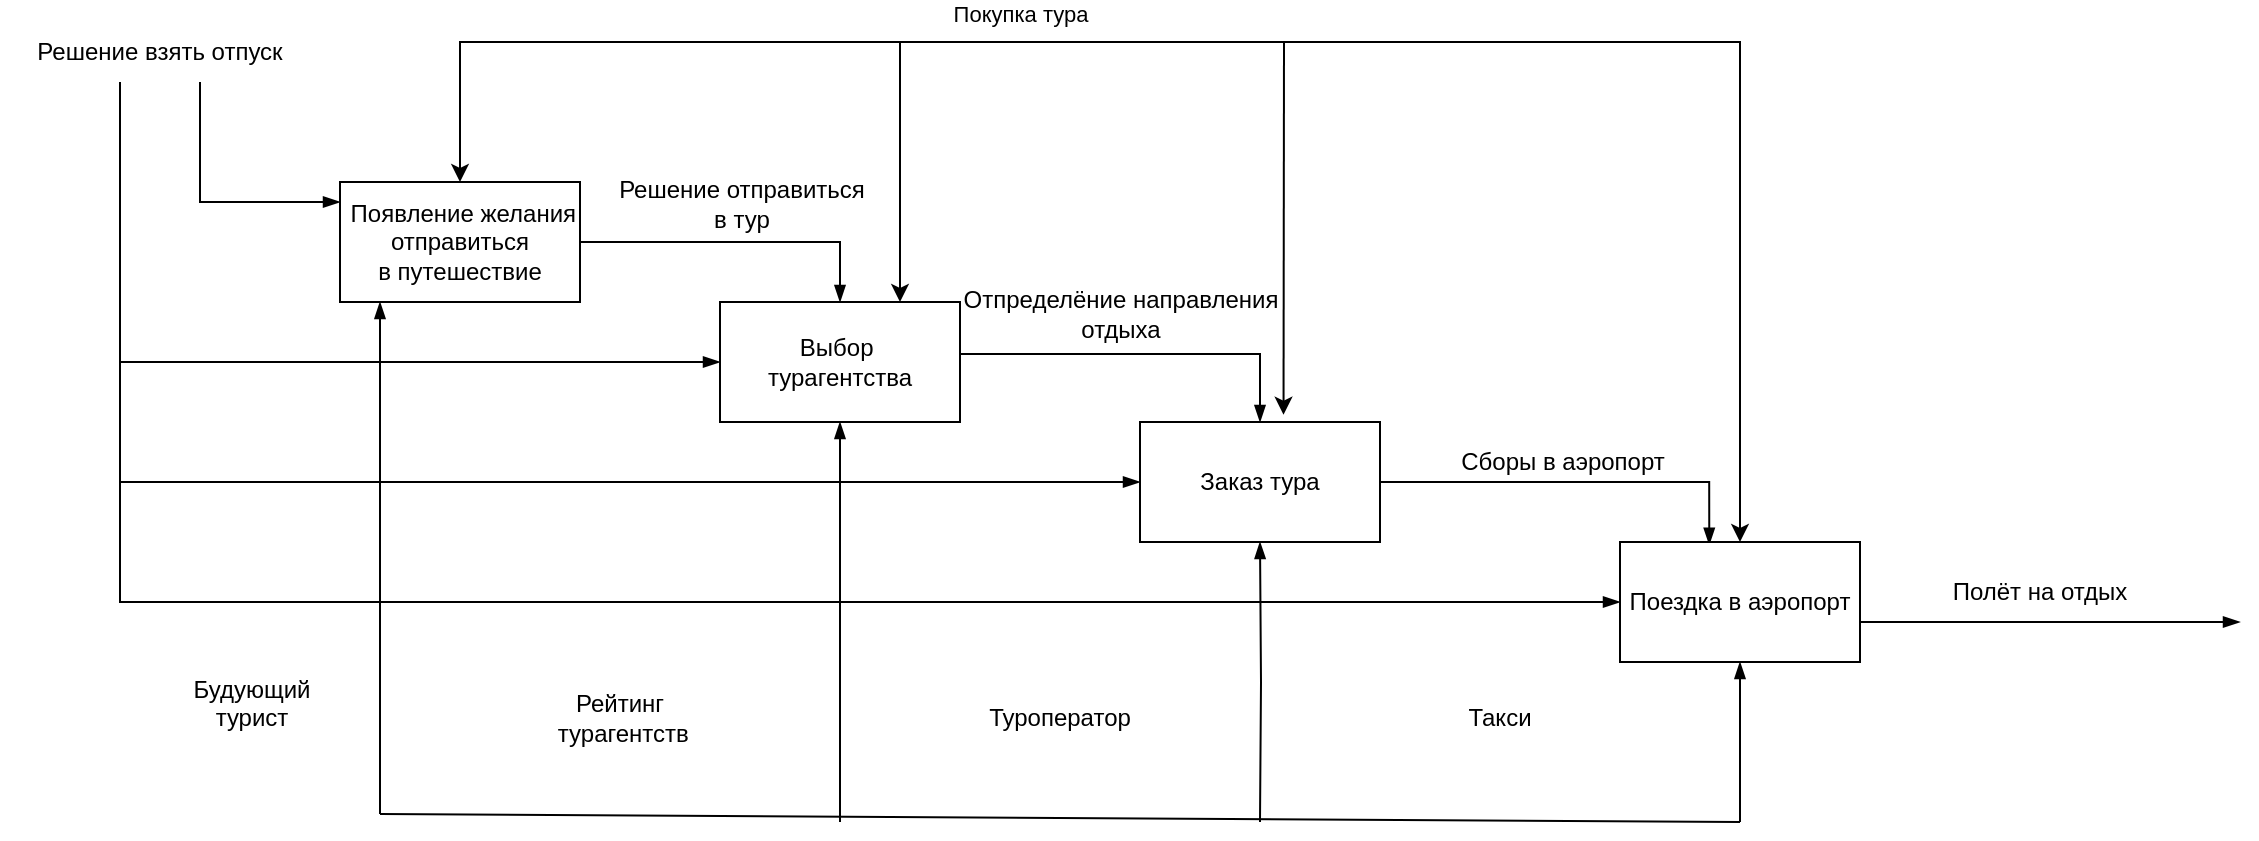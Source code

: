 <mxfile version="20.7.4" type="device"><diagram id="LoQx5XaRykKEUG4-4FUK" name="Страница 1"><mxGraphModel dx="1200" dy="828" grid="1" gridSize="10" guides="1" tooltips="1" connect="1" arrows="1" fold="1" page="1" pageScale="1" pageWidth="827" pageHeight="1169" math="0" shadow="0"><root><mxCell id="0"/><mxCell id="1" parent="0"/><mxCell id="dY04rev5DjBfGKGZnwtW-1" style="edgeStyle=orthogonalEdgeStyle;rounded=0;orthogonalLoop=1;jettySize=auto;html=1;fontSize=12;endArrow=blockThin;endFill=1;" parent="1" source="dY04rev5DjBfGKGZnwtW-2" target="dY04rev5DjBfGKGZnwtW-4" edge="1"><mxGeometry relative="1" as="geometry"><Array as="points"><mxPoint x="490" y="294"/></Array></mxGeometry></mxCell><mxCell id="dY04rev5DjBfGKGZnwtW-2" value="&amp;nbsp;Появление желания отправиться&lt;br&gt;в путешествие" style="rounded=0;whiteSpace=wrap;html=1;" parent="1" vertex="1"><mxGeometry x="240" y="264" width="120" height="60" as="geometry"/></mxCell><mxCell id="dY04rev5DjBfGKGZnwtW-3" value="Отпределёние направления&lt;br&gt;отдыха" style="edgeStyle=orthogonalEdgeStyle;rounded=0;orthogonalLoop=1;jettySize=auto;html=1;entryX=0.5;entryY=0;entryDx=0;entryDy=0;fontSize=12;endArrow=blockThin;endFill=1;" parent="1" source="dY04rev5DjBfGKGZnwtW-4" target="dY04rev5DjBfGKGZnwtW-6" edge="1"><mxGeometry x="-0.13" y="20" relative="1" as="geometry"><mxPoint as="offset"/><Array as="points"><mxPoint x="700" y="350"/></Array></mxGeometry></mxCell><mxCell id="dY04rev5DjBfGKGZnwtW-4" value="&lt;span style=&quot;font-size: 12px;&quot;&gt;&lt;font style=&quot;vertical-align: inherit;&quot;&gt;&lt;font style=&quot;vertical-align: inherit;&quot;&gt;&lt;font style=&quot;vertical-align: inherit;&quot;&gt;&lt;font style=&quot;vertical-align: inherit;&quot;&gt;Выбор&amp;nbsp;&lt;br&gt;турагентства&lt;br&gt;&lt;/font&gt;&lt;/font&gt;&lt;/font&gt;&lt;/font&gt;&lt;/span&gt;" style="rounded=0;whiteSpace=wrap;html=1;fontSize=10;" parent="1" vertex="1"><mxGeometry x="430" y="324" width="120" height="60" as="geometry"/></mxCell><mxCell id="dY04rev5DjBfGKGZnwtW-5" value="Сборы в аэропорт" style="edgeStyle=orthogonalEdgeStyle;rounded=0;orthogonalLoop=1;jettySize=auto;html=1;entryX=0.372;entryY=0.022;entryDx=0;entryDy=0;entryPerimeter=0;fontSize=12;endArrow=blockThin;endFill=1;" parent="1" source="dY04rev5DjBfGKGZnwtW-6" target="dY04rev5DjBfGKGZnwtW-8" edge="1"><mxGeometry x="-0.077" y="10" relative="1" as="geometry"><Array as="points"><mxPoint x="925" y="414"/></Array><mxPoint as="offset"/></mxGeometry></mxCell><mxCell id="dY04rev5DjBfGKGZnwtW-6" value="&lt;font style=&quot;vertical-align: inherit;&quot;&gt;&lt;font style=&quot;vertical-align: inherit;&quot;&gt;&lt;font style=&quot;vertical-align: inherit;&quot;&gt;&lt;font style=&quot;vertical-align: inherit;&quot;&gt;Заказ тура&lt;/font&gt;&lt;/font&gt;&lt;/font&gt;&lt;/font&gt;" style="rounded=0;whiteSpace=wrap;html=1;fontSize=12;" parent="1" vertex="1"><mxGeometry x="640" y="384" width="120" height="60" as="geometry"/></mxCell><mxCell id="dY04rev5DjBfGKGZnwtW-7" style="edgeStyle=orthogonalEdgeStyle;rounded=0;orthogonalLoop=1;jettySize=auto;html=1;fontSize=12;endArrow=blockThin;endFill=1;" parent="1" source="dY04rev5DjBfGKGZnwtW-8" edge="1"><mxGeometry relative="1" as="geometry"><mxPoint x="1190" y="484" as="targetPoint"/><Array as="points"><mxPoint x="1160" y="484"/></Array></mxGeometry></mxCell><mxCell id="dY04rev5DjBfGKGZnwtW-8" value="Поездка в аэропорт" style="rounded=0;whiteSpace=wrap;html=1;fontSize=12;" parent="1" vertex="1"><mxGeometry x="880" y="444" width="120" height="60" as="geometry"/></mxCell><mxCell id="dY04rev5DjBfGKGZnwtW-9" style="edgeStyle=orthogonalEdgeStyle;rounded=0;orthogonalLoop=1;jettySize=auto;html=1;fontSize=12;endArrow=blockThin;endFill=1;" parent="1" target="dY04rev5DjBfGKGZnwtW-2" edge="1"><mxGeometry relative="1" as="geometry"><Array as="points"><mxPoint x="260" y="444"/><mxPoint x="260" y="444"/></Array><mxPoint x="260" y="580" as="sourcePoint"/></mxGeometry></mxCell><mxCell id="dY04rev5DjBfGKGZnwtW-10" style="edgeStyle=orthogonalEdgeStyle;rounded=0;orthogonalLoop=1;jettySize=auto;html=1;fontSize=12;endArrow=blockThin;endFill=1;" parent="1" target="dY04rev5DjBfGKGZnwtW-4" edge="1"><mxGeometry relative="1" as="geometry"><Array as="points"><mxPoint x="490" y="464"/><mxPoint x="490" y="464"/></Array><mxPoint x="490" y="584" as="sourcePoint"/></mxGeometry></mxCell><mxCell id="dY04rev5DjBfGKGZnwtW-11" value="Рейтинг&lt;br&gt;&amp;nbsp;турагентств" style="text;html=1;strokeColor=none;fillColor=none;align=center;verticalAlign=middle;whiteSpace=wrap;rounded=0;fontSize=12;" parent="1" vertex="1"><mxGeometry x="350" y="516.5" width="60" height="30" as="geometry"/></mxCell><mxCell id="dY04rev5DjBfGKGZnwtW-12" style="edgeStyle=orthogonalEdgeStyle;rounded=0;orthogonalLoop=1;jettySize=auto;html=1;entryX=0.5;entryY=1;entryDx=0;entryDy=0;fontSize=12;endArrow=blockThin;endFill=1;" parent="1" target="dY04rev5DjBfGKGZnwtW-6" edge="1"><mxGeometry relative="1" as="geometry"><mxPoint x="700" y="584" as="sourcePoint"/></mxGeometry></mxCell><mxCell id="dY04rev5DjBfGKGZnwtW-13" value="Туроператор" style="text;html=1;strokeColor=none;fillColor=none;align=center;verticalAlign=middle;whiteSpace=wrap;rounded=0;fontSize=12;" parent="1" vertex="1"><mxGeometry x="540" y="516.5" width="120" height="30" as="geometry"/></mxCell><mxCell id="dY04rev5DjBfGKGZnwtW-14" style="edgeStyle=orthogonalEdgeStyle;rounded=0;orthogonalLoop=1;jettySize=auto;html=1;entryX=0.5;entryY=1;entryDx=0;entryDy=0;fontSize=12;endArrow=blockThin;endFill=1;" parent="1" target="dY04rev5DjBfGKGZnwtW-8" edge="1"><mxGeometry relative="1" as="geometry"><mxPoint x="940" y="584" as="sourcePoint"/><Array as="points"><mxPoint x="940" y="559"/></Array></mxGeometry></mxCell><mxCell id="dY04rev5DjBfGKGZnwtW-15" value="Такси" style="text;html=1;strokeColor=none;fillColor=none;align=center;verticalAlign=middle;whiteSpace=wrap;rounded=0;fontSize=12;" parent="1" vertex="1"><mxGeometry x="790" y="516.5" width="60" height="30" as="geometry"/></mxCell><mxCell id="dY04rev5DjBfGKGZnwtW-16" style="edgeStyle=orthogonalEdgeStyle;rounded=0;orthogonalLoop=1;jettySize=auto;html=1;fontSize=12;endArrow=blockThin;endFill=1;entryX=0;entryY=0.5;entryDx=0;entryDy=0;" parent="1" source="dY04rev5DjBfGKGZnwtW-18" target="dY04rev5DjBfGKGZnwtW-8" edge="1"><mxGeometry relative="1" as="geometry"><mxPoint x="850" y="544" as="targetPoint"/><mxPoint x="130.059" y="224" as="sourcePoint"/><Array as="points"><mxPoint x="130" y="474"/></Array></mxGeometry></mxCell><mxCell id="dY04rev5DjBfGKGZnwtW-17" style="edgeStyle=orthogonalEdgeStyle;rounded=0;orthogonalLoop=1;jettySize=auto;html=1;fontSize=12;endArrow=blockThin;endFill=1;" parent="1" source="dY04rev5DjBfGKGZnwtW-18" edge="1"><mxGeometry relative="1" as="geometry"><mxPoint x="190" y="194" as="sourcePoint"/><mxPoint x="240" y="274" as="targetPoint"/><Array as="points"><mxPoint x="170" y="274"/></Array></mxGeometry></mxCell><mxCell id="dY04rev5DjBfGKGZnwtW-18" value="Решение взять отпуск" style="text;html=1;strokeColor=none;fillColor=none;align=center;verticalAlign=middle;whiteSpace=wrap;rounded=0;fontSize=12;" parent="1" vertex="1"><mxGeometry x="70" y="184" width="160" height="30" as="geometry"/></mxCell><mxCell id="dY04rev5DjBfGKGZnwtW-19" value="Полёт на отдых" style="text;html=1;strokeColor=none;fillColor=none;align=center;verticalAlign=middle;whiteSpace=wrap;rounded=0;fontSize=12;" parent="1" vertex="1"><mxGeometry x="1040" y="454" width="100" height="30" as="geometry"/></mxCell><mxCell id="dY04rev5DjBfGKGZnwtW-20" value="Решение отправиться в тур" style="text;html=1;strokeColor=none;fillColor=none;align=center;verticalAlign=middle;whiteSpace=wrap;rounded=0;fontSize=12;" parent="1" vertex="1"><mxGeometry x="376" y="260" width="130" height="30" as="geometry"/></mxCell><mxCell id="dY04rev5DjBfGKGZnwtW-21" style="edgeStyle=orthogonalEdgeStyle;rounded=0;orthogonalLoop=1;jettySize=auto;html=1;fontSize=12;endArrow=blockThin;endFill=1;entryX=0;entryY=0.5;entryDx=0;entryDy=0;" parent="1" target="dY04rev5DjBfGKGZnwtW-4" edge="1"><mxGeometry relative="1" as="geometry"><mxPoint x="129.999" y="214" as="sourcePoint"/><mxPoint x="199.94" y="274" as="targetPoint"/><Array as="points"><mxPoint x="130" y="354"/></Array></mxGeometry></mxCell><mxCell id="dY04rev5DjBfGKGZnwtW-22" style="edgeStyle=orthogonalEdgeStyle;rounded=0;orthogonalLoop=1;jettySize=auto;html=1;fontSize=12;endArrow=blockThin;endFill=1;entryX=0;entryY=0.5;entryDx=0;entryDy=0;" parent="1" target="dY04rev5DjBfGKGZnwtW-6" edge="1"><mxGeometry relative="1" as="geometry"><mxPoint x="130" y="214" as="sourcePoint"/><mxPoint x="440" y="364" as="targetPoint"/><Array as="points"><mxPoint x="130" y="224"/><mxPoint x="130" y="404"/></Array></mxGeometry></mxCell><mxCell id="dY04rev5DjBfGKGZnwtW-23" value="Покупка тура" style="endArrow=classic;startArrow=classic;html=1;rounded=0;entryX=0.5;entryY=0;entryDx=0;entryDy=0;" parent="1" target="dY04rev5DjBfGKGZnwtW-2" edge="1"><mxGeometry x="0.271" y="-14" width="50" height="50" relative="1" as="geometry"><mxPoint x="940" y="444" as="sourcePoint"/><mxPoint x="990" y="394" as="targetPoint"/><Array as="points"><mxPoint x="940" y="194"/><mxPoint x="300" y="194"/></Array><mxPoint as="offset"/></mxGeometry></mxCell><mxCell id="dY04rev5DjBfGKGZnwtW-24" value="" style="endArrow=classic;html=1;rounded=0;entryX=0.598;entryY=-0.061;entryDx=0;entryDy=0;entryPerimeter=0;" parent="1" target="dY04rev5DjBfGKGZnwtW-6" edge="1"><mxGeometry width="50" height="50" relative="1" as="geometry"><mxPoint x="712" y="194" as="sourcePoint"/><mxPoint x="760" y="144" as="targetPoint"/></mxGeometry></mxCell><mxCell id="dY04rev5DjBfGKGZnwtW-25" value="" style="endArrow=classic;html=1;rounded=0;" parent="1" edge="1"><mxGeometry width="50" height="50" relative="1" as="geometry"><mxPoint x="520" y="194" as="sourcePoint"/><mxPoint x="520" y="324" as="targetPoint"/></mxGeometry></mxCell><mxCell id="dY04rev5DjBfGKGZnwtW-26" value="" style="endArrow=none;html=1;rounded=0;" parent="1" edge="1"><mxGeometry width="50" height="50" relative="1" as="geometry"><mxPoint x="260" y="580" as="sourcePoint"/><mxPoint x="940" y="584" as="targetPoint"/></mxGeometry></mxCell><mxCell id="dY04rev5DjBfGKGZnwtW-27" value="&lt;div style=&quot;text-align: center;&quot;&gt;&lt;span style=&quot;background-color: initial;&quot;&gt;Будующий турист&lt;/span&gt;&lt;/div&gt;" style="text;whiteSpace=wrap;html=1;fontColor=default;labelBackgroundColor=none;" parent="1" vertex="1"><mxGeometry x="150" y="504" width="90" height="33.5" as="geometry"/></mxCell></root></mxGraphModel></diagram></mxfile>